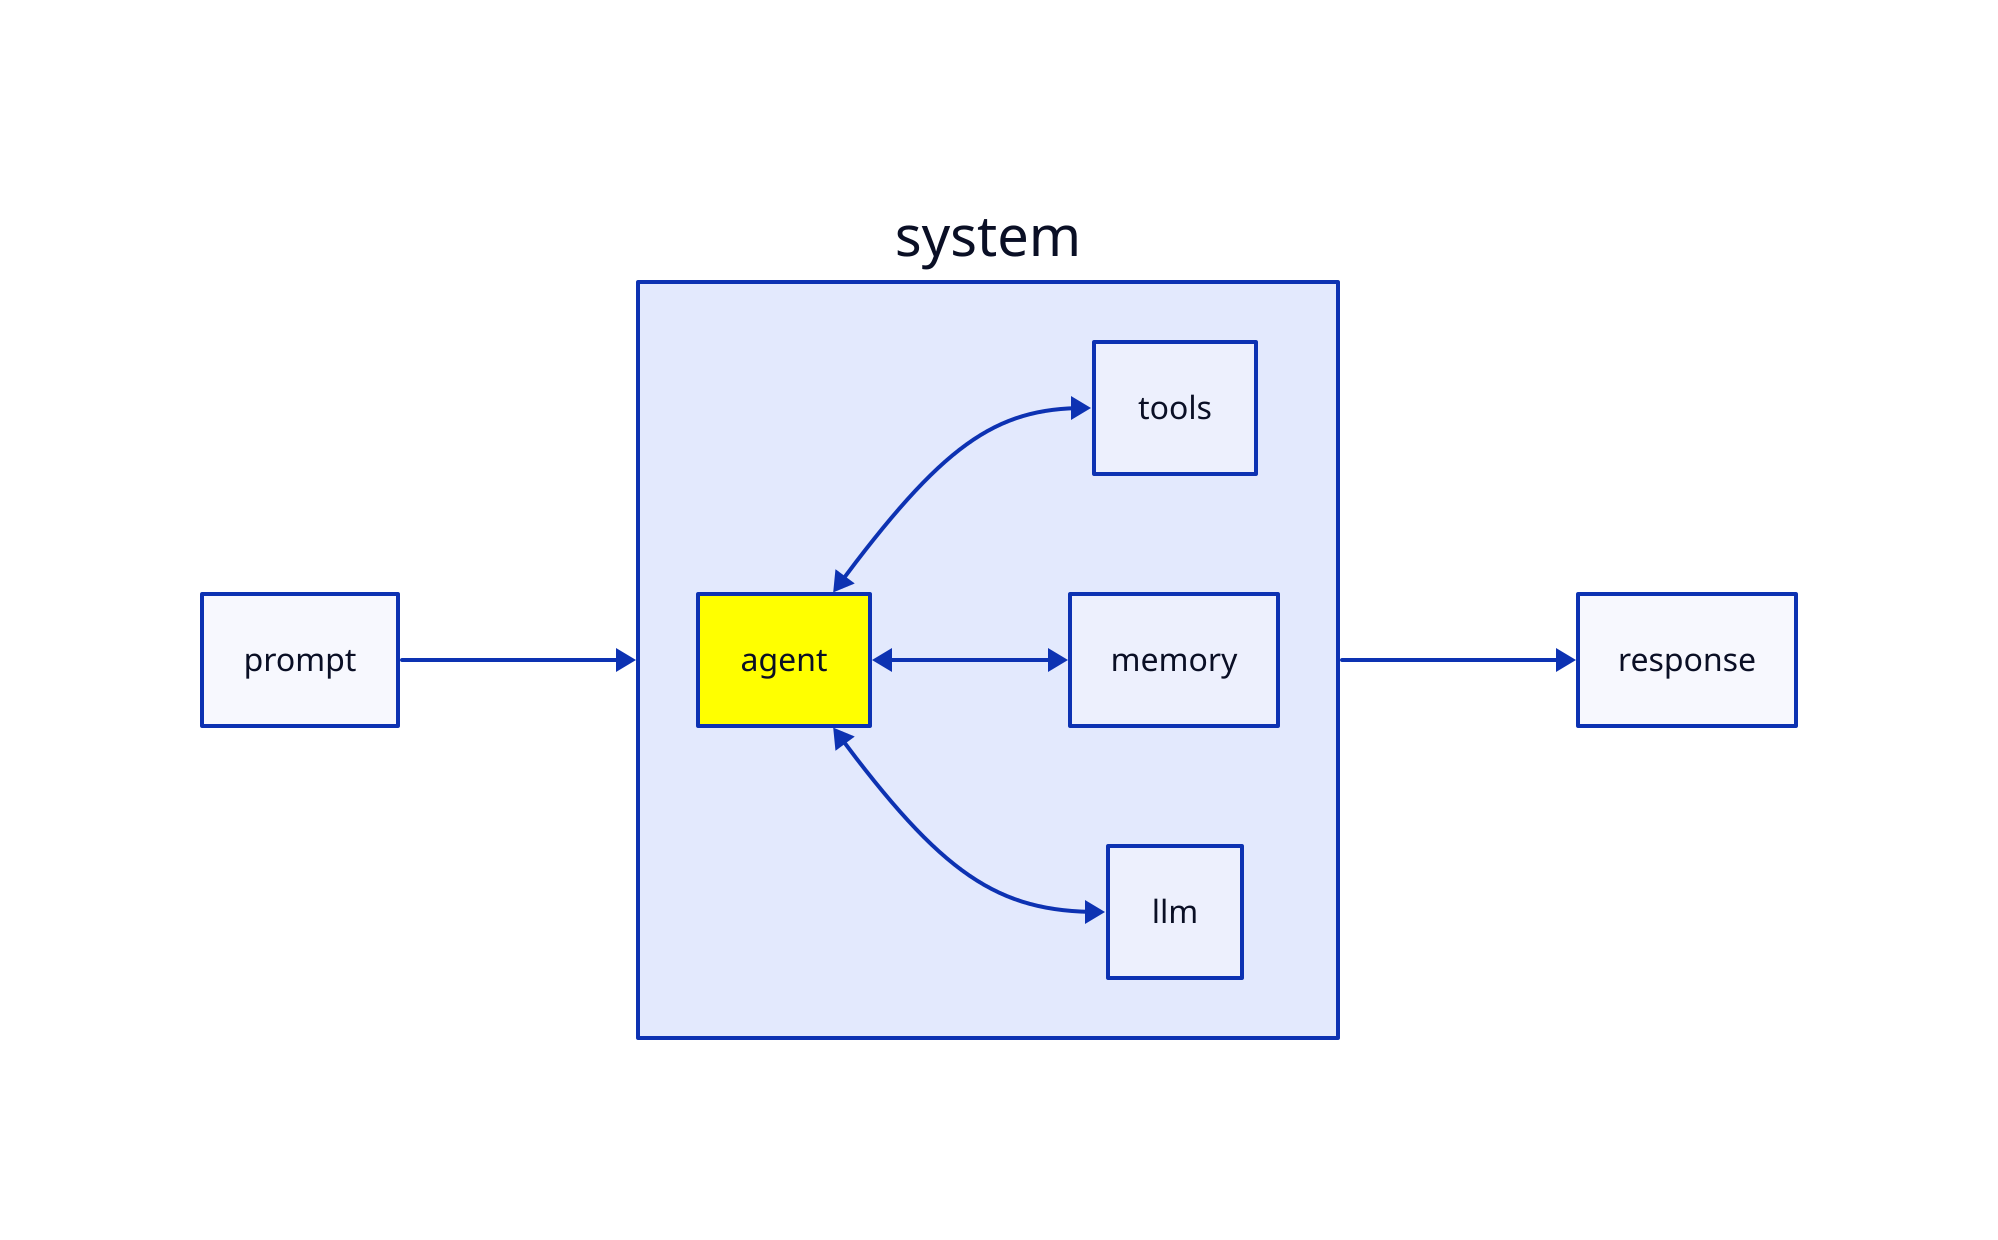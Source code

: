 direction: right
prompt -> s -> response
s: system {
    agent { style.fill: yellow }
    agent <-> tools
    agent <-> memory
    agent <-> llm
}
